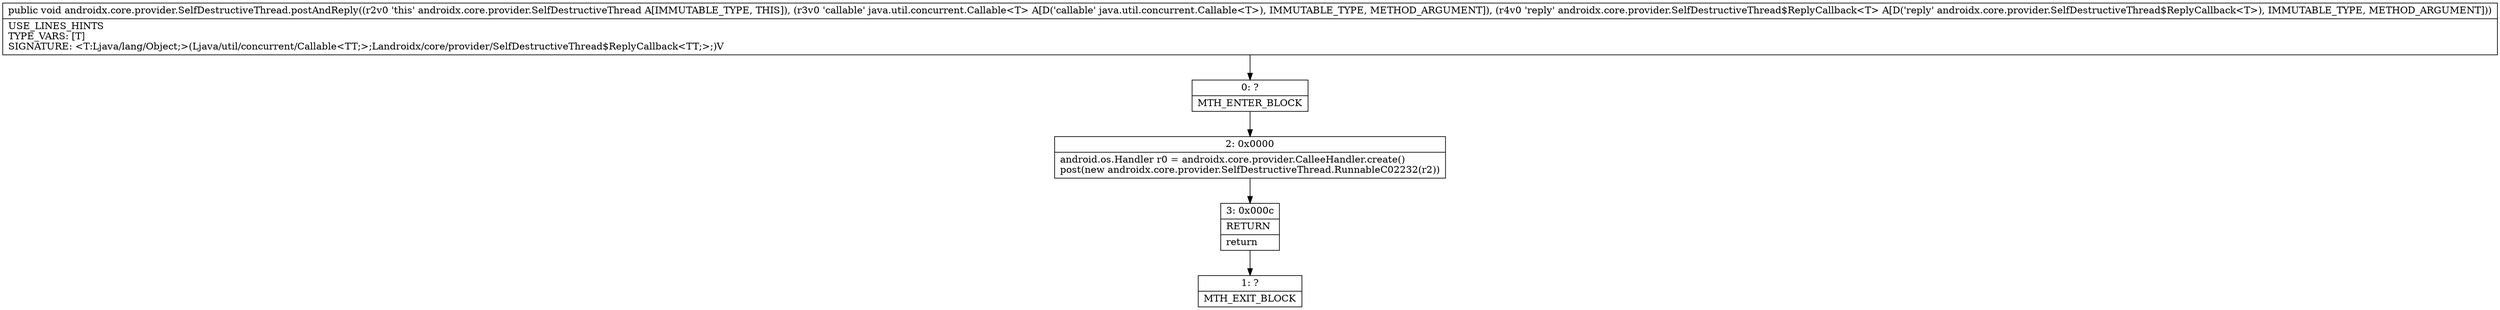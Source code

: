 digraph "CFG forandroidx.core.provider.SelfDestructiveThread.postAndReply(Ljava\/util\/concurrent\/Callable;Landroidx\/core\/provider\/SelfDestructiveThread$ReplyCallback;)V" {
Node_0 [shape=record,label="{0\:\ ?|MTH_ENTER_BLOCK\l}"];
Node_2 [shape=record,label="{2\:\ 0x0000|android.os.Handler r0 = androidx.core.provider.CalleeHandler.create()\lpost(new androidx.core.provider.SelfDestructiveThread.RunnableC02232(r2))\l}"];
Node_3 [shape=record,label="{3\:\ 0x000c|RETURN\l|return\l}"];
Node_1 [shape=record,label="{1\:\ ?|MTH_EXIT_BLOCK\l}"];
MethodNode[shape=record,label="{public void androidx.core.provider.SelfDestructiveThread.postAndReply((r2v0 'this' androidx.core.provider.SelfDestructiveThread A[IMMUTABLE_TYPE, THIS]), (r3v0 'callable' java.util.concurrent.Callable\<T\> A[D('callable' java.util.concurrent.Callable\<T\>), IMMUTABLE_TYPE, METHOD_ARGUMENT]), (r4v0 'reply' androidx.core.provider.SelfDestructiveThread$ReplyCallback\<T\> A[D('reply' androidx.core.provider.SelfDestructiveThread$ReplyCallback\<T\>), IMMUTABLE_TYPE, METHOD_ARGUMENT]))  | USE_LINES_HINTS\lTYPE_VARS: [T]\lSIGNATURE: \<T:Ljava\/lang\/Object;\>(Ljava\/util\/concurrent\/Callable\<TT;\>;Landroidx\/core\/provider\/SelfDestructiveThread$ReplyCallback\<TT;\>;)V\l}"];
MethodNode -> Node_0;Node_0 -> Node_2;
Node_2 -> Node_3;
Node_3 -> Node_1;
}

